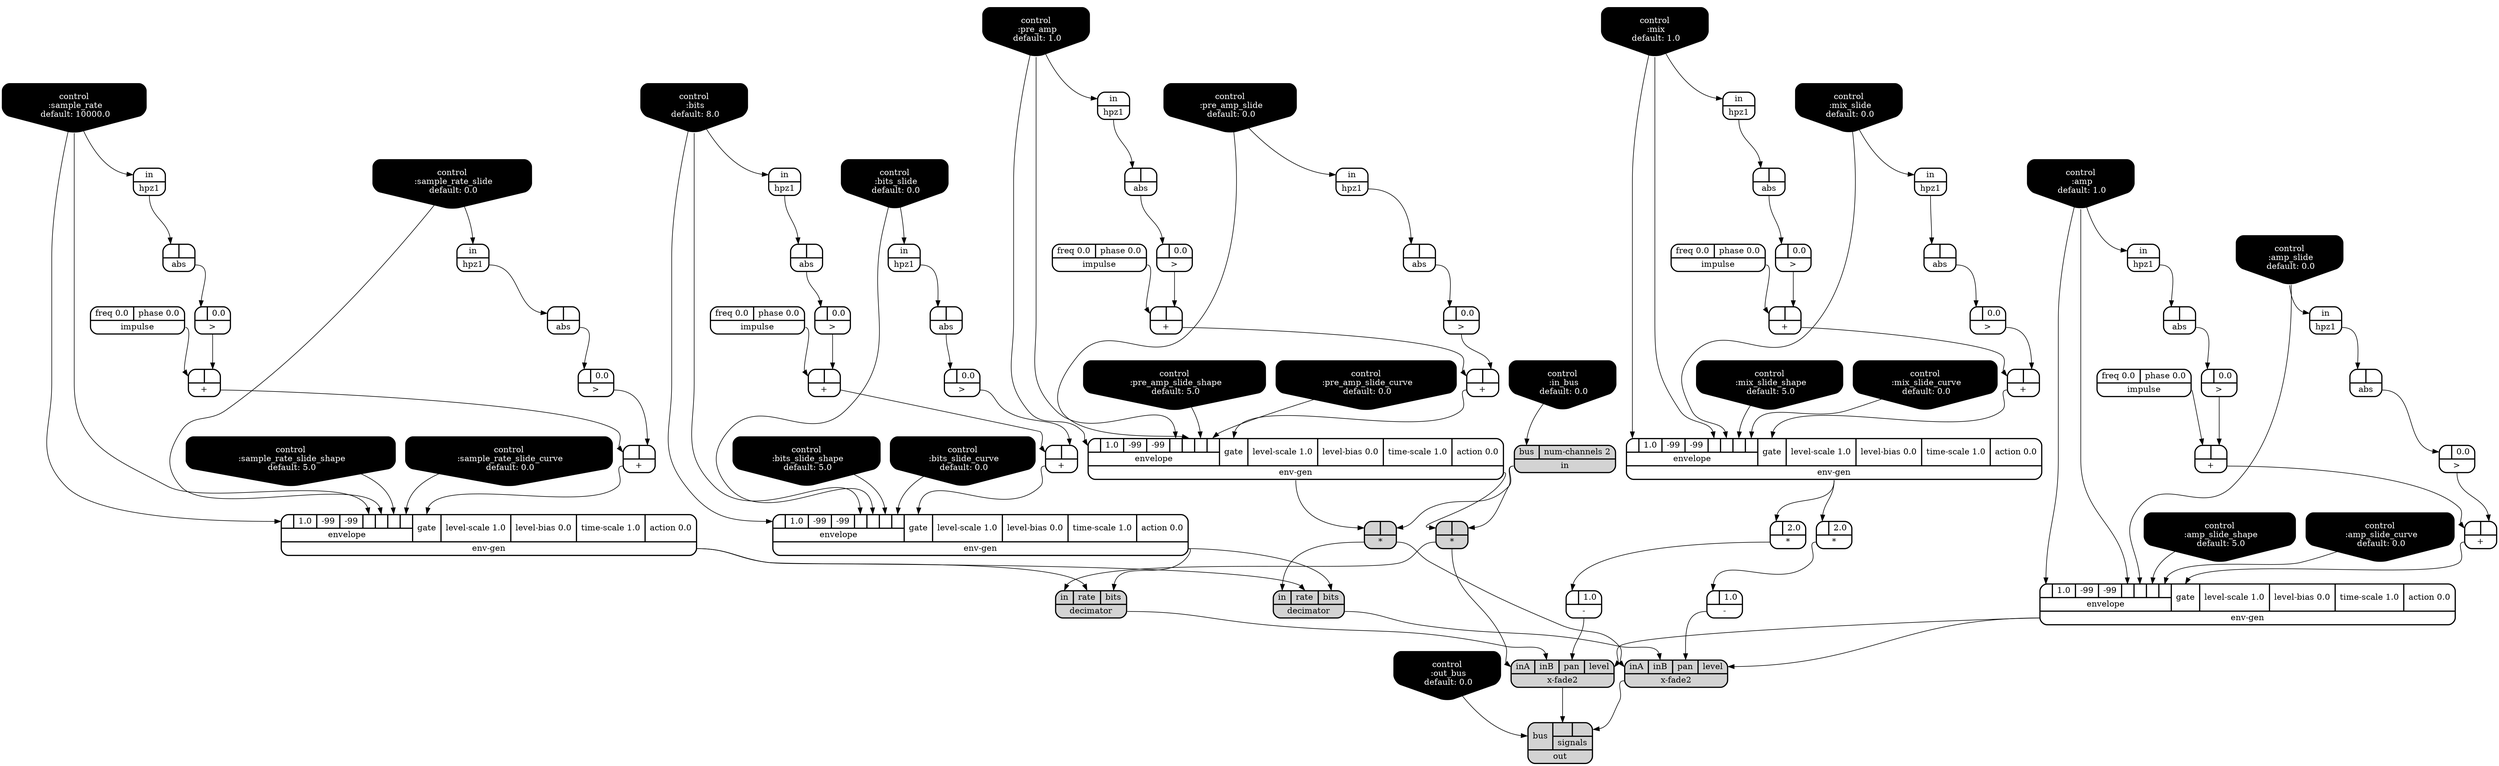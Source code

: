 digraph synthdef {
39 [label = "{{ <a> |<b> } |<__UG_NAME__>* }" style="filled, bold, rounded"  shape=record rankdir=LR];
49 [label = "{{ <a> |<b> 2.0} |<__UG_NAME__>* }" style="bold, rounded" shape=record rankdir=LR];
61 [label = "{{ <a> |<b> } |<__UG_NAME__>* }" style="filled, bold, rounded"  shape=record rankdir=LR];
80 [label = "{{ <a> |<b> 2.0} |<__UG_NAME__>* }" style="bold, rounded" shape=record rankdir=LR];
34 [label = "{{ <a> |<b> } |<__UG_NAME__>+ }" style="bold, rounded" shape=record rankdir=LR];
36 [label = "{{ <a> |<b> } |<__UG_NAME__>+ }" style="bold, rounded" shape=record rankdir=LR];
45 [label = "{{ <a> |<b> } |<__UG_NAME__>+ }" style="bold, rounded" shape=record rankdir=LR];
47 [label = "{{ <a> |<b> } |<__UG_NAME__>+ }" style="bold, rounded" shape=record rankdir=LR];
55 [label = "{{ <a> |<b> } |<__UG_NAME__>+ }" style="bold, rounded" shape=record rankdir=LR];
59 [label = "{{ <a> |<b> } |<__UG_NAME__>+ }" style="bold, rounded" shape=record rankdir=LR];
65 [label = "{{ <a> |<b> } |<__UG_NAME__>+ }" style="bold, rounded" shape=record rankdir=LR];
69 [label = "{{ <a> |<b> } |<__UG_NAME__>+ }" style="bold, rounded" shape=record rankdir=LR];
74 [label = "{{ <a> |<b> } |<__UG_NAME__>+ }" style="bold, rounded" shape=record rankdir=LR];
75 [label = "{{ <a> |<b> } |<__UG_NAME__>+ }" style="bold, rounded" shape=record rankdir=LR];
50 [label = "{{ <a> |<b> 1.0} |<__UG_NAME__>- }" style="bold, rounded" shape=record rankdir=LR];
81 [label = "{{ <a> |<b> 1.0} |<__UG_NAME__>- }" style="bold, rounded" shape=record rankdir=LR];
26 [label = "{{ <a> |<b> 0.0} |<__UG_NAME__>\> }" style="bold, rounded" shape=record rankdir=LR];
33 [label = "{{ <a> |<b> 0.0} |<__UG_NAME__>\> }" style="bold, rounded" shape=record rankdir=LR];
35 [label = "{{ <a> |<b> 0.0} |<__UG_NAME__>\> }" style="bold, rounded" shape=record rankdir=LR];
44 [label = "{{ <a> |<b> 0.0} |<__UG_NAME__>\> }" style="bold, rounded" shape=record rankdir=LR];
46 [label = "{{ <a> |<b> 0.0} |<__UG_NAME__>\> }" style="bold, rounded" shape=record rankdir=LR];
54 [label = "{{ <a> |<b> 0.0} |<__UG_NAME__>\> }" style="bold, rounded" shape=record rankdir=LR];
58 [label = "{{ <a> |<b> 0.0} |<__UG_NAME__>\> }" style="bold, rounded" shape=record rankdir=LR];
64 [label = "{{ <a> |<b> 0.0} |<__UG_NAME__>\> }" style="bold, rounded" shape=record rankdir=LR];
68 [label = "{{ <a> |<b> 0.0} |<__UG_NAME__>\> }" style="bold, rounded" shape=record rankdir=LR];
73 [label = "{{ <a> |<b> 0.0} |<__UG_NAME__>\> }" style="bold, rounded" shape=record rankdir=LR];
23 [label = "{{ <a> |<b> } |<__UG_NAME__>abs }" style="bold, rounded" shape=record rankdir=LR];
25 [label = "{{ <a> |<b> } |<__UG_NAME__>abs }" style="bold, rounded" shape=record rankdir=LR];
28 [label = "{{ <a> |<b> } |<__UG_NAME__>abs }" style="bold, rounded" shape=record rankdir=LR];
32 [label = "{{ <a> |<b> } |<__UG_NAME__>abs }" style="bold, rounded" shape=record rankdir=LR];
43 [label = "{{ <a> |<b> } |<__UG_NAME__>abs }" style="bold, rounded" shape=record rankdir=LR];
53 [label = "{{ <a> |<b> } |<__UG_NAME__>abs }" style="bold, rounded" shape=record rankdir=LR];
57 [label = "{{ <a> |<b> } |<__UG_NAME__>abs }" style="bold, rounded" shape=record rankdir=LR];
63 [label = "{{ <a> |<b> } |<__UG_NAME__>abs }" style="bold, rounded" shape=record rankdir=LR];
67 [label = "{{ <a> |<b> } |<__UG_NAME__>abs }" style="bold, rounded" shape=record rankdir=LR];
72 [label = "{{ <a> |<b> } |<__UG_NAME__>abs }" style="bold, rounded" shape=record rankdir=LR];
0 [label = "control
 :amp
 default: 1.0" shape=invhouse style="rounded, filled, bold" fillcolor=black fontcolor=white ]; 
1 [label = "control
 :amp_slide
 default: 0.0" shape=invhouse style="rounded, filled, bold" fillcolor=black fontcolor=white ]; 
2 [label = "control
 :amp_slide_shape
 default: 5.0" shape=invhouse style="rounded, filled, bold" fillcolor=black fontcolor=white ]; 
3 [label = "control
 :amp_slide_curve
 default: 0.0" shape=invhouse style="rounded, filled, bold" fillcolor=black fontcolor=white ]; 
4 [label = "control
 :mix
 default: 1.0" shape=invhouse style="rounded, filled, bold" fillcolor=black fontcolor=white ]; 
5 [label = "control
 :mix_slide
 default: 0.0" shape=invhouse style="rounded, filled, bold" fillcolor=black fontcolor=white ]; 
6 [label = "control
 :mix_slide_shape
 default: 5.0" shape=invhouse style="rounded, filled, bold" fillcolor=black fontcolor=white ]; 
7 [label = "control
 :mix_slide_curve
 default: 0.0" shape=invhouse style="rounded, filled, bold" fillcolor=black fontcolor=white ]; 
8 [label = "control
 :pre_amp
 default: 1.0" shape=invhouse style="rounded, filled, bold" fillcolor=black fontcolor=white ]; 
9 [label = "control
 :pre_amp_slide
 default: 0.0" shape=invhouse style="rounded, filled, bold" fillcolor=black fontcolor=white ]; 
10 [label = "control
 :pre_amp_slide_shape
 default: 5.0" shape=invhouse style="rounded, filled, bold" fillcolor=black fontcolor=white ]; 
11 [label = "control
 :pre_amp_slide_curve
 default: 0.0" shape=invhouse style="rounded, filled, bold" fillcolor=black fontcolor=white ]; 
12 [label = "control
 :sample_rate
 default: 10000.0" shape=invhouse style="rounded, filled, bold" fillcolor=black fontcolor=white ]; 
13 [label = "control
 :sample_rate_slide
 default: 0.0" shape=invhouse style="rounded, filled, bold" fillcolor=black fontcolor=white ]; 
14 [label = "control
 :sample_rate_slide_shape
 default: 5.0" shape=invhouse style="rounded, filled, bold" fillcolor=black fontcolor=white ]; 
15 [label = "control
 :sample_rate_slide_curve
 default: 0.0" shape=invhouse style="rounded, filled, bold" fillcolor=black fontcolor=white ]; 
16 [label = "control
 :bits
 default: 8.0" shape=invhouse style="rounded, filled, bold" fillcolor=black fontcolor=white ]; 
17 [label = "control
 :bits_slide
 default: 0.0" shape=invhouse style="rounded, filled, bold" fillcolor=black fontcolor=white ]; 
18 [label = "control
 :bits_slide_shape
 default: 5.0" shape=invhouse style="rounded, filled, bold" fillcolor=black fontcolor=white ]; 
19 [label = "control
 :bits_slide_curve
 default: 0.0" shape=invhouse style="rounded, filled, bold" fillcolor=black fontcolor=white ]; 
20 [label = "control
 :in_bus
 default: 0.0" shape=invhouse style="rounded, filled, bold" fillcolor=black fontcolor=white ]; 
21 [label = "control
 :out_bus
 default: 0.0" shape=invhouse style="rounded, filled, bold" fillcolor=black fontcolor=white ]; 
77 [label = "{{ <in> in|<rate> rate|<bits> bits} |<__UG_NAME__>decimator }" style="filled, bold, rounded"  shape=record rankdir=LR];
79 [label = "{{ <in> in|<rate> rate|<bits> bits} |<__UG_NAME__>decimator }" style="filled, bold, rounded"  shape=record rankdir=LR];
37 [label = "{{ {{<envelope___control___0>|1.0|-99|-99|<envelope___control___4>|<envelope___control___5>|<envelope___control___6>|<envelope___control___7>}|envelope}|<gate> gate|<level____scale> level-scale 1.0|<level____bias> level-bias 0.0|<time____scale> time-scale 1.0|<action> action 0.0} |<__UG_NAME__>env-gen }" style="bold, rounded" shape=record rankdir=LR];
48 [label = "{{ {{<envelope___control___0>|1.0|-99|-99|<envelope___control___4>|<envelope___control___5>|<envelope___control___6>|<envelope___control___7>}|envelope}|<gate> gate|<level____scale> level-scale 1.0|<level____bias> level-bias 0.0|<time____scale> time-scale 1.0|<action> action 0.0} |<__UG_NAME__>env-gen }" style="bold, rounded" shape=record rankdir=LR];
60 [label = "{{ {{<envelope___control___0>|1.0|-99|-99|<envelope___control___4>|<envelope___control___5>|<envelope___control___6>|<envelope___control___7>}|envelope}|<gate> gate|<level____scale> level-scale 1.0|<level____bias> level-bias 0.0|<time____scale> time-scale 1.0|<action> action 0.0} |<__UG_NAME__>env-gen }" style="bold, rounded" shape=record rankdir=LR];
70 [label = "{{ {{<envelope___control___0>|1.0|-99|-99|<envelope___control___4>|<envelope___control___5>|<envelope___control___6>|<envelope___control___7>}|envelope}|<gate> gate|<level____scale> level-scale 1.0|<level____bias> level-bias 0.0|<time____scale> time-scale 1.0|<action> action 0.0} |<__UG_NAME__>env-gen }" style="bold, rounded" shape=record rankdir=LR];
76 [label = "{{ {{<envelope___control___0>|1.0|-99|-99|<envelope___control___4>|<envelope___control___5>|<envelope___control___6>|<envelope___control___7>}|envelope}|<gate> gate|<level____scale> level-scale 1.0|<level____bias> level-bias 0.0|<time____scale> time-scale 1.0|<action> action 0.0} |<__UG_NAME__>env-gen }" style="bold, rounded" shape=record rankdir=LR];
22 [label = "{{ <in> in} |<__UG_NAME__>hpz1 }" style="bold, rounded" shape=record rankdir=LR];
24 [label = "{{ <in> in} |<__UG_NAME__>hpz1 }" style="bold, rounded" shape=record rankdir=LR];
27 [label = "{{ <in> in} |<__UG_NAME__>hpz1 }" style="bold, rounded" shape=record rankdir=LR];
29 [label = "{{ <in> in} |<__UG_NAME__>hpz1 }" style="bold, rounded" shape=record rankdir=LR];
31 [label = "{{ <in> in} |<__UG_NAME__>hpz1 }" style="bold, rounded" shape=record rankdir=LR];
42 [label = "{{ <in> in} |<__UG_NAME__>hpz1 }" style="bold, rounded" shape=record rankdir=LR];
52 [label = "{{ <in> in} |<__UG_NAME__>hpz1 }" style="bold, rounded" shape=record rankdir=LR];
56 [label = "{{ <in> in} |<__UG_NAME__>hpz1 }" style="bold, rounded" shape=record rankdir=LR];
62 [label = "{{ <in> in} |<__UG_NAME__>hpz1 }" style="bold, rounded" shape=record rankdir=LR];
66 [label = "{{ <in> in} |<__UG_NAME__>hpz1 }" style="bold, rounded" shape=record rankdir=LR];
30 [label = "{{ <freq> freq 0.0|<phase> phase 0.0} |<__UG_NAME__>impulse }" style="bold, rounded" shape=record rankdir=LR];
40 [label = "{{ <freq> freq 0.0|<phase> phase 0.0} |<__UG_NAME__>impulse }" style="bold, rounded" shape=record rankdir=LR];
41 [label = "{{ <freq> freq 0.0|<phase> phase 0.0} |<__UG_NAME__>impulse }" style="bold, rounded" shape=record rankdir=LR];
51 [label = "{{ <freq> freq 0.0|<phase> phase 0.0} |<__UG_NAME__>impulse }" style="bold, rounded" shape=record rankdir=LR];
71 [label = "{{ <freq> freq 0.0|<phase> phase 0.0} |<__UG_NAME__>impulse }" style="bold, rounded" shape=record rankdir=LR];
38 [label = "{{ <bus> bus|<num____channels> num-channels 2} |<__UG_NAME__>in }" style="filled, bold, rounded"  shape=record rankdir=LR];
83 [label = "{{ <bus> bus|{{<signals___x____fade2___0>|<signals___x____fade2___1>}|signals}} |<__UG_NAME__>out }" style="filled, bold, rounded"  shape=record rankdir=LR];
78 [label = "{{ <ina> inA|<inb> inB|<pan> pan|<level> level} |<__UG_NAME__>x-fade2 }" style="filled, bold, rounded"  shape=record rankdir=LR];
82 [label = "{{ <ina> inA|<inb> inB|<pan> pan|<level> level} |<__UG_NAME__>x-fade2 }" style="filled, bold, rounded"  shape=record rankdir=LR];

38:__UG_NAME__ -> 39:b ;
37:__UG_NAME__ -> 39:a ;
48:__UG_NAME__ -> 49:a ;
38:__UG_NAME__ -> 61:b ;
37:__UG_NAME__ -> 61:a ;
48:__UG_NAME__ -> 80:a ;
33:__UG_NAME__ -> 34:b ;
30:__UG_NAME__ -> 34:a ;
35:__UG_NAME__ -> 36:b ;
34:__UG_NAME__ -> 36:a ;
44:__UG_NAME__ -> 45:b ;
41:__UG_NAME__ -> 45:a ;
46:__UG_NAME__ -> 47:b ;
45:__UG_NAME__ -> 47:a ;
54:__UG_NAME__ -> 55:b ;
51:__UG_NAME__ -> 55:a ;
58:__UG_NAME__ -> 59:b ;
55:__UG_NAME__ -> 59:a ;
64:__UG_NAME__ -> 65:b ;
40:__UG_NAME__ -> 65:a ;
68:__UG_NAME__ -> 69:b ;
65:__UG_NAME__ -> 69:a ;
73:__UG_NAME__ -> 74:b ;
71:__UG_NAME__ -> 74:a ;
26:__UG_NAME__ -> 75:b ;
74:__UG_NAME__ -> 75:a ;
49:__UG_NAME__ -> 50:a ;
80:__UG_NAME__ -> 81:a ;
25:__UG_NAME__ -> 26:a ;
32:__UG_NAME__ -> 33:a ;
28:__UG_NAME__ -> 35:a ;
43:__UG_NAME__ -> 44:a ;
23:__UG_NAME__ -> 46:a ;
53:__UG_NAME__ -> 54:a ;
57:__UG_NAME__ -> 58:a ;
63:__UG_NAME__ -> 64:a ;
67:__UG_NAME__ -> 68:a ;
72:__UG_NAME__ -> 73:a ;
22:__UG_NAME__ -> 23:a ;
24:__UG_NAME__ -> 25:a ;
27:__UG_NAME__ -> 28:a ;
31:__UG_NAME__ -> 32:a ;
42:__UG_NAME__ -> 43:a ;
52:__UG_NAME__ -> 53:a ;
56:__UG_NAME__ -> 57:a ;
62:__UG_NAME__ -> 63:a ;
66:__UG_NAME__ -> 67:a ;
29:__UG_NAME__ -> 72:a ;
76:__UG_NAME__ -> 77:bits ;
70:__UG_NAME__ -> 77:rate ;
61:__UG_NAME__ -> 77:in ;
76:__UG_NAME__ -> 79:bits ;
70:__UG_NAME__ -> 79:rate ;
39:__UG_NAME__ -> 79:in ;
36:__UG_NAME__ -> 37:gate ;
8:__UG_NAME__ -> 37:envelope___control___0 ;
8:__UG_NAME__ -> 37:envelope___control___4 ;
9:__UG_NAME__ -> 37:envelope___control___5 ;
10:__UG_NAME__ -> 37:envelope___control___6 ;
11:__UG_NAME__ -> 37:envelope___control___7 ;
47:__UG_NAME__ -> 48:gate ;
4:__UG_NAME__ -> 48:envelope___control___0 ;
4:__UG_NAME__ -> 48:envelope___control___4 ;
5:__UG_NAME__ -> 48:envelope___control___5 ;
6:__UG_NAME__ -> 48:envelope___control___6 ;
7:__UG_NAME__ -> 48:envelope___control___7 ;
59:__UG_NAME__ -> 60:gate ;
0:__UG_NAME__ -> 60:envelope___control___0 ;
0:__UG_NAME__ -> 60:envelope___control___4 ;
1:__UG_NAME__ -> 60:envelope___control___5 ;
2:__UG_NAME__ -> 60:envelope___control___6 ;
3:__UG_NAME__ -> 60:envelope___control___7 ;
69:__UG_NAME__ -> 70:gate ;
12:__UG_NAME__ -> 70:envelope___control___0 ;
12:__UG_NAME__ -> 70:envelope___control___4 ;
13:__UG_NAME__ -> 70:envelope___control___5 ;
14:__UG_NAME__ -> 70:envelope___control___6 ;
15:__UG_NAME__ -> 70:envelope___control___7 ;
75:__UG_NAME__ -> 76:gate ;
16:__UG_NAME__ -> 76:envelope___control___0 ;
16:__UG_NAME__ -> 76:envelope___control___4 ;
17:__UG_NAME__ -> 76:envelope___control___5 ;
18:__UG_NAME__ -> 76:envelope___control___6 ;
19:__UG_NAME__ -> 76:envelope___control___7 ;
5:__UG_NAME__ -> 22:in ;
17:__UG_NAME__ -> 24:in ;
9:__UG_NAME__ -> 27:in ;
16:__UG_NAME__ -> 29:in ;
8:__UG_NAME__ -> 31:in ;
4:__UG_NAME__ -> 42:in ;
0:__UG_NAME__ -> 52:in ;
1:__UG_NAME__ -> 56:in ;
12:__UG_NAME__ -> 62:in ;
13:__UG_NAME__ -> 66:in ;
20:__UG_NAME__ -> 38:bus ;
78:__UG_NAME__ -> 83:signals___x____fade2___0 ;
82:__UG_NAME__ -> 83:signals___x____fade2___1 ;
21:__UG_NAME__ -> 83:bus ;
60:__UG_NAME__ -> 78:level ;
50:__UG_NAME__ -> 78:pan ;
77:__UG_NAME__ -> 78:inb ;
61:__UG_NAME__ -> 78:ina ;
60:__UG_NAME__ -> 82:level ;
81:__UG_NAME__ -> 82:pan ;
79:__UG_NAME__ -> 82:inb ;
39:__UG_NAME__ -> 82:ina ;

}